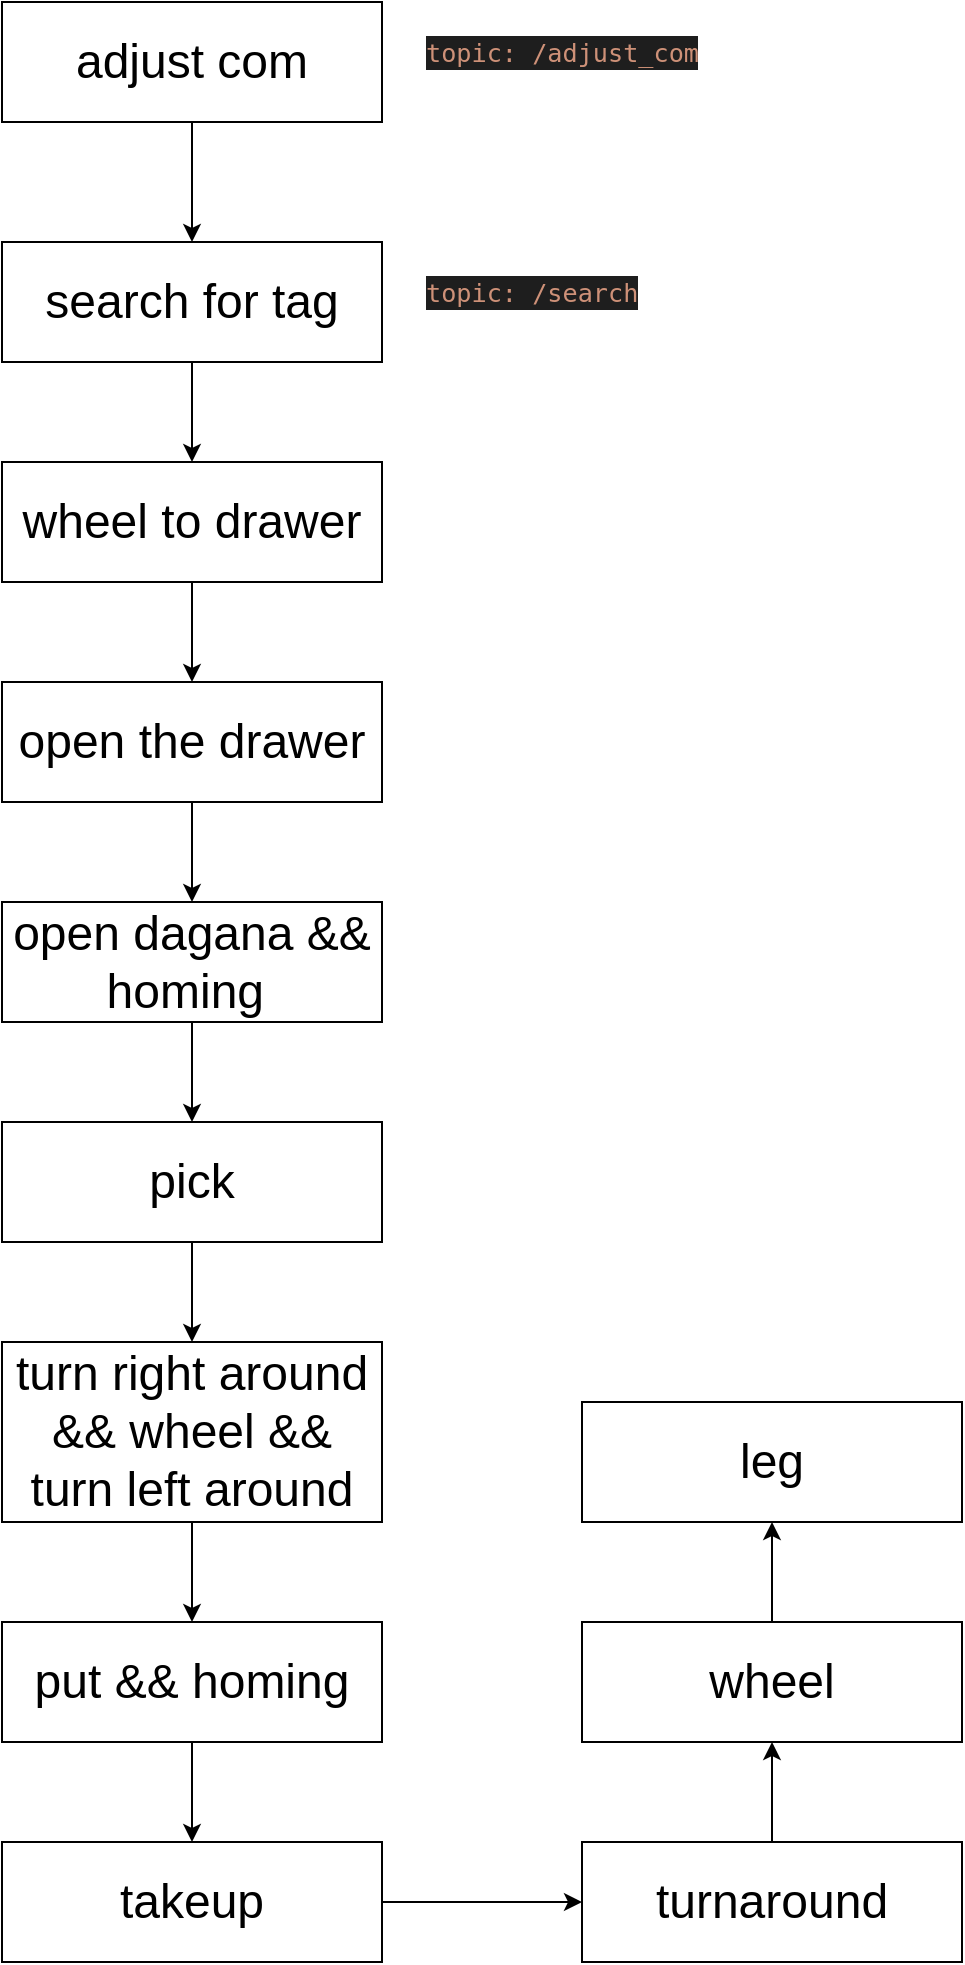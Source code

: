 <mxfile>
    <diagram id="OgWPl_IbGqhNPVelrf2r" name="Page-1">
        <mxGraphModel dx="650" dy="576" grid="1" gridSize="10" guides="1" tooltips="1" connect="1" arrows="1" fold="1" page="1" pageScale="1" pageWidth="850" pageHeight="1100" math="0" shadow="0">
            <root>
                <mxCell id="0"/>
                <mxCell id="1" parent="0"/>
                <mxCell id="5" value="" style="edgeStyle=none;html=1;" parent="1" source="2" edge="1">
                    <mxGeometry relative="1" as="geometry">
                        <mxPoint x="205" y="240" as="targetPoint"/>
                    </mxGeometry>
                </mxCell>
                <mxCell id="2" value="&lt;font style=&quot;font-size: 24px;&quot;&gt;search for tag&lt;/font&gt;" style="rounded=0;whiteSpace=wrap;html=1;" parent="1" vertex="1">
                    <mxGeometry x="110" y="130" width="190" height="60" as="geometry"/>
                </mxCell>
                <mxCell id="8" value="" style="edgeStyle=none;html=1;fontSize=24;" parent="1" source="4" target="6" edge="1">
                    <mxGeometry relative="1" as="geometry"/>
                </mxCell>
                <mxCell id="4" value="&lt;font style=&quot;font-size: 24px;&quot;&gt;wheel to drawer&lt;/font&gt;" style="whiteSpace=wrap;html=1;rounded=0;" parent="1" vertex="1">
                    <mxGeometry x="110" y="240" width="190" height="60" as="geometry"/>
                </mxCell>
                <mxCell id="12" value="" style="edgeStyle=none;html=1;" edge="1" parent="1" source="6" target="11">
                    <mxGeometry relative="1" as="geometry"/>
                </mxCell>
                <mxCell id="6" value="&lt;font style=&quot;font-size: 24px;&quot;&gt;open the drawer&lt;br&gt;&lt;/font&gt;" style="whiteSpace=wrap;html=1;rounded=0;" parent="1" vertex="1">
                    <mxGeometry x="110" y="350" width="190" height="60" as="geometry"/>
                </mxCell>
                <mxCell id="15" value="" style="edgeStyle=none;html=1;" edge="1" parent="1" source="11" target="14">
                    <mxGeometry relative="1" as="geometry"/>
                </mxCell>
                <mxCell id="11" value="&lt;font style=&quot;font-size: 24px;&quot;&gt;open dagana &amp;amp;&amp;amp; homing&amp;nbsp;&lt;br&gt;&lt;/font&gt;" style="whiteSpace=wrap;html=1;rounded=0;" vertex="1" parent="1">
                    <mxGeometry x="110" y="460" width="190" height="60" as="geometry"/>
                </mxCell>
                <mxCell id="17" value="" style="edgeStyle=none;html=1;" edge="1" parent="1" source="14" target="16">
                    <mxGeometry relative="1" as="geometry"/>
                </mxCell>
                <mxCell id="14" value="&lt;font style=&quot;font-size: 24px;&quot;&gt;pick&lt;br&gt;&lt;/font&gt;" style="whiteSpace=wrap;html=1;rounded=0;" vertex="1" parent="1">
                    <mxGeometry x="110" y="570" width="190" height="60" as="geometry"/>
                </mxCell>
                <mxCell id="19" value="" style="edgeStyle=none;html=1;" edge="1" parent="1" source="16" target="18">
                    <mxGeometry relative="1" as="geometry"/>
                </mxCell>
                <mxCell id="16" value="&lt;font style=&quot;font-size: 24px;&quot;&gt;turn right around &amp;amp;&amp;amp; wheel &amp;amp;&amp;amp; turn left around&lt;br&gt;&lt;/font&gt;" style="whiteSpace=wrap;html=1;rounded=0;" vertex="1" parent="1">
                    <mxGeometry x="110" y="680" width="190" height="90" as="geometry"/>
                </mxCell>
                <mxCell id="21" value="" style="edgeStyle=none;html=1;" edge="1" parent="1" source="18" target="20">
                    <mxGeometry relative="1" as="geometry"/>
                </mxCell>
                <mxCell id="18" value="&lt;font style=&quot;font-size: 24px;&quot;&gt;put &amp;amp;&amp;amp; homing&lt;br&gt;&lt;/font&gt;" style="whiteSpace=wrap;html=1;rounded=0;" vertex="1" parent="1">
                    <mxGeometry x="110" y="820" width="190" height="60" as="geometry"/>
                </mxCell>
                <mxCell id="23" value="" style="edgeStyle=none;html=1;" edge="1" parent="1" source="20" target="22">
                    <mxGeometry relative="1" as="geometry"/>
                </mxCell>
                <mxCell id="20" value="&lt;font style=&quot;font-size: 24px;&quot;&gt;takeup&lt;br&gt;&lt;/font&gt;" style="whiteSpace=wrap;html=1;rounded=0;" vertex="1" parent="1">
                    <mxGeometry x="110" y="930" width="190" height="60" as="geometry"/>
                </mxCell>
                <mxCell id="25" value="" style="edgeStyle=none;html=1;" edge="1" parent="1" source="22" target="24">
                    <mxGeometry relative="1" as="geometry"/>
                </mxCell>
                <mxCell id="22" value="&lt;font style=&quot;font-size: 24px;&quot;&gt;turnaround&lt;br&gt;&lt;/font&gt;" style="whiteSpace=wrap;html=1;rounded=0;" vertex="1" parent="1">
                    <mxGeometry x="400" y="930" width="190" height="60" as="geometry"/>
                </mxCell>
                <mxCell id="27" value="" style="edgeStyle=none;html=1;" edge="1" parent="1" source="24" target="26">
                    <mxGeometry relative="1" as="geometry"/>
                </mxCell>
                <mxCell id="24" value="&lt;font style=&quot;font-size: 24px;&quot;&gt;wheel&lt;br&gt;&lt;/font&gt;" style="whiteSpace=wrap;html=1;rounded=0;" vertex="1" parent="1">
                    <mxGeometry x="400" y="820" width="190" height="60" as="geometry"/>
                </mxCell>
                <mxCell id="26" value="&lt;font style=&quot;font-size: 24px;&quot;&gt;leg&lt;br&gt;&lt;/font&gt;" style="whiteSpace=wrap;html=1;rounded=0;" vertex="1" parent="1">
                    <mxGeometry x="400" y="710" width="190" height="60" as="geometry"/>
                </mxCell>
                <mxCell id="30" value="" style="edgeStyle=none;html=1;" edge="1" parent="1" source="29" target="2">
                    <mxGeometry relative="1" as="geometry"/>
                </mxCell>
                <mxCell id="29" value="&lt;font style=&quot;font-size: 24px;&quot;&gt;adjust com&lt;/font&gt;" style="rounded=0;whiteSpace=wrap;html=1;" vertex="1" parent="1">
                    <mxGeometry x="110" y="10" width="190" height="60" as="geometry"/>
                </mxCell>
                <mxCell id="31" value="&lt;div style=&quot;color: rgb(218, 218, 218); background-color: rgb(30, 30, 30); font-family: &amp;quot;Droid Sans Mono&amp;quot;, &amp;quot;monospace&amp;quot;, monospace; font-weight: normal; font-size: 12.6px; line-height: 17px;&quot;&gt;&lt;div&gt;&lt;span style=&quot;color: #ce9178;&quot;&gt;topic: /adjust_com&lt;/span&gt;&lt;/div&gt;&lt;/div&gt;" style="text;whiteSpace=wrap;html=1;" vertex="1" parent="1">
                    <mxGeometry x="320" y="20" width="140" height="40" as="geometry"/>
                </mxCell>
                <mxCell id="33" value="&lt;div style=&quot;color: rgb(218, 218, 218); background-color: rgb(30, 30, 30); font-family: &amp;quot;Droid Sans Mono&amp;quot;, &amp;quot;monospace&amp;quot;, monospace; font-weight: normal; font-size: 12.6px; line-height: 17px;&quot;&gt;&lt;div&gt;&lt;span style=&quot;color: #ce9178;&quot;&gt;topic: /search&lt;/span&gt;&lt;/div&gt;&lt;/div&gt;" style="text;whiteSpace=wrap;html=1;" vertex="1" parent="1">
                    <mxGeometry x="320" y="140" width="140" height="40" as="geometry"/>
                </mxCell>
            </root>
        </mxGraphModel>
    </diagram>
</mxfile>